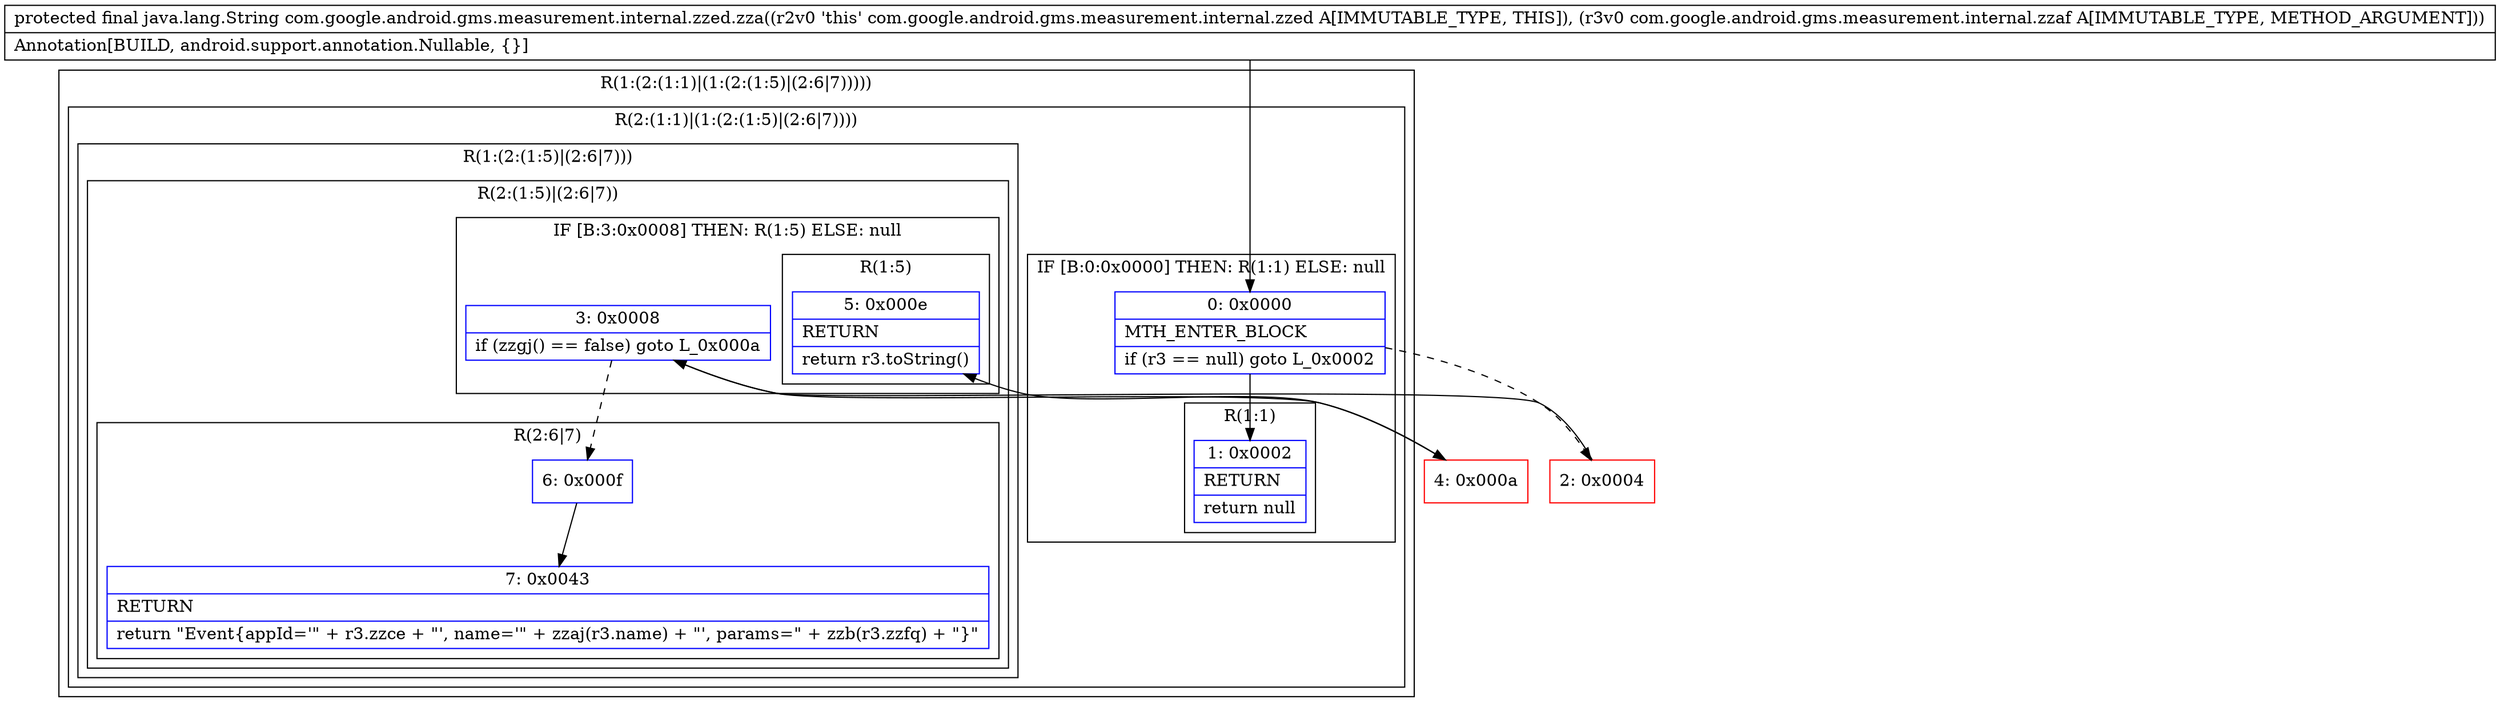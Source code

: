 digraph "CFG forcom.google.android.gms.measurement.internal.zzed.zza(Lcom\/google\/android\/gms\/measurement\/internal\/zzaf;)Ljava\/lang\/String;" {
subgraph cluster_Region_2003784654 {
label = "R(1:(2:(1:1)|(1:(2:(1:5)|(2:6|7)))))";
node [shape=record,color=blue];
subgraph cluster_Region_1177983274 {
label = "R(2:(1:1)|(1:(2:(1:5)|(2:6|7))))";
node [shape=record,color=blue];
subgraph cluster_IfRegion_888188145 {
label = "IF [B:0:0x0000] THEN: R(1:1) ELSE: null";
node [shape=record,color=blue];
Node_0 [shape=record,label="{0\:\ 0x0000|MTH_ENTER_BLOCK\l|if (r3 == null) goto L_0x0002\l}"];
subgraph cluster_Region_206118077 {
label = "R(1:1)";
node [shape=record,color=blue];
Node_1 [shape=record,label="{1\:\ 0x0002|RETURN\l|return null\l}"];
}
}
subgraph cluster_Region_28696537 {
label = "R(1:(2:(1:5)|(2:6|7)))";
node [shape=record,color=blue];
subgraph cluster_Region_1933113612 {
label = "R(2:(1:5)|(2:6|7))";
node [shape=record,color=blue];
subgraph cluster_IfRegion_1109284030 {
label = "IF [B:3:0x0008] THEN: R(1:5) ELSE: null";
node [shape=record,color=blue];
Node_3 [shape=record,label="{3\:\ 0x0008|if (zzgj() == false) goto L_0x000a\l}"];
subgraph cluster_Region_108397748 {
label = "R(1:5)";
node [shape=record,color=blue];
Node_5 [shape=record,label="{5\:\ 0x000e|RETURN\l|return r3.toString()\l}"];
}
}
subgraph cluster_Region_689064116 {
label = "R(2:6|7)";
node [shape=record,color=blue];
Node_6 [shape=record,label="{6\:\ 0x000f}"];
Node_7 [shape=record,label="{7\:\ 0x0043|RETURN\l|return \"Event\{appId='\" + r3.zzce + \"', name='\" + zzaj(r3.name) + \"', params=\" + zzb(r3.zzfq) + \"\}\"\l}"];
}
}
}
}
}
Node_2 [shape=record,color=red,label="{2\:\ 0x0004}"];
Node_4 [shape=record,color=red,label="{4\:\ 0x000a}"];
MethodNode[shape=record,label="{protected final java.lang.String com.google.android.gms.measurement.internal.zzed.zza((r2v0 'this' com.google.android.gms.measurement.internal.zzed A[IMMUTABLE_TYPE, THIS]), (r3v0 com.google.android.gms.measurement.internal.zzaf A[IMMUTABLE_TYPE, METHOD_ARGUMENT]))  | Annotation[BUILD, android.support.annotation.Nullable, \{\}]\l}"];
MethodNode -> Node_0;
Node_0 -> Node_1;
Node_0 -> Node_2[style=dashed];
Node_3 -> Node_4;
Node_3 -> Node_6[style=dashed];
Node_6 -> Node_7;
Node_2 -> Node_3;
Node_4 -> Node_5;
}

